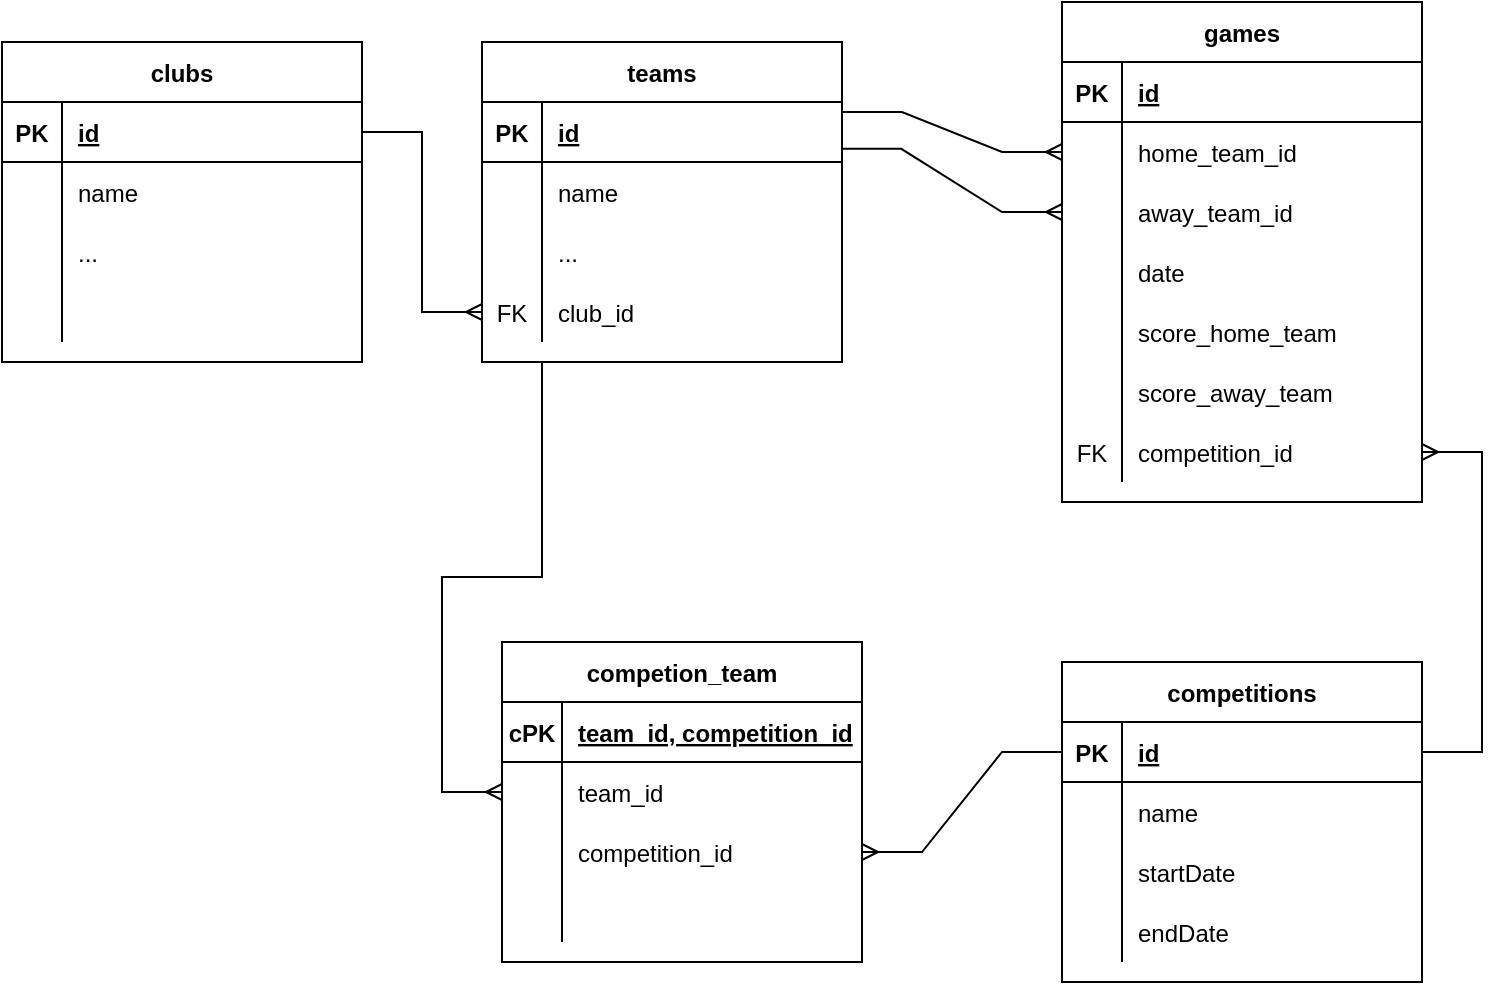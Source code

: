 <mxfile version="20.4.0" type="device"><diagram id="8-ah3-i3xh-Ckj2bm5Py" name="Pagina-1"><mxGraphModel dx="1041" dy="599" grid="1" gridSize="10" guides="1" tooltips="1" connect="1" arrows="1" fold="1" page="1" pageScale="1" pageWidth="827" pageHeight="1169" math="0" shadow="0"><root><mxCell id="0"/><mxCell id="1" parent="0"/><mxCell id="rZpYarJl4wF0iBxII7Xt-1" value="teams" style="shape=table;startSize=30;container=1;collapsible=1;childLayout=tableLayout;fixedRows=1;rowLines=0;fontStyle=1;align=center;resizeLast=1;" vertex="1" parent="1"><mxGeometry x="290" y="220" width="180" height="160" as="geometry"/></mxCell><mxCell id="rZpYarJl4wF0iBxII7Xt-2" value="" style="shape=tableRow;horizontal=0;startSize=0;swimlaneHead=0;swimlaneBody=0;fillColor=none;collapsible=0;dropTarget=0;points=[[0,0.5],[1,0.5]];portConstraint=eastwest;top=0;left=0;right=0;bottom=1;" vertex="1" parent="rZpYarJl4wF0iBxII7Xt-1"><mxGeometry y="30" width="180" height="30" as="geometry"/></mxCell><mxCell id="rZpYarJl4wF0iBxII7Xt-3" value="PK" style="shape=partialRectangle;connectable=0;fillColor=none;top=0;left=0;bottom=0;right=0;fontStyle=1;overflow=hidden;" vertex="1" parent="rZpYarJl4wF0iBxII7Xt-2"><mxGeometry width="30" height="30" as="geometry"><mxRectangle width="30" height="30" as="alternateBounds"/></mxGeometry></mxCell><mxCell id="rZpYarJl4wF0iBxII7Xt-4" value="id" style="shape=partialRectangle;connectable=0;fillColor=none;top=0;left=0;bottom=0;right=0;align=left;spacingLeft=6;fontStyle=5;overflow=hidden;" vertex="1" parent="rZpYarJl4wF0iBxII7Xt-2"><mxGeometry x="30" width="150" height="30" as="geometry"><mxRectangle width="150" height="30" as="alternateBounds"/></mxGeometry></mxCell><mxCell id="rZpYarJl4wF0iBxII7Xt-5" value="" style="shape=tableRow;horizontal=0;startSize=0;swimlaneHead=0;swimlaneBody=0;fillColor=none;collapsible=0;dropTarget=0;points=[[0,0.5],[1,0.5]];portConstraint=eastwest;top=0;left=0;right=0;bottom=0;" vertex="1" parent="rZpYarJl4wF0iBxII7Xt-1"><mxGeometry y="60" width="180" height="30" as="geometry"/></mxCell><mxCell id="rZpYarJl4wF0iBxII7Xt-6" value="" style="shape=partialRectangle;connectable=0;fillColor=none;top=0;left=0;bottom=0;right=0;editable=1;overflow=hidden;" vertex="1" parent="rZpYarJl4wF0iBxII7Xt-5"><mxGeometry width="30" height="30" as="geometry"><mxRectangle width="30" height="30" as="alternateBounds"/></mxGeometry></mxCell><mxCell id="rZpYarJl4wF0iBxII7Xt-7" value="name" style="shape=partialRectangle;connectable=0;fillColor=none;top=0;left=0;bottom=0;right=0;align=left;spacingLeft=6;overflow=hidden;" vertex="1" parent="rZpYarJl4wF0iBxII7Xt-5"><mxGeometry x="30" width="150" height="30" as="geometry"><mxRectangle width="150" height="30" as="alternateBounds"/></mxGeometry></mxCell><mxCell id="rZpYarJl4wF0iBxII7Xt-8" value="" style="shape=tableRow;horizontal=0;startSize=0;swimlaneHead=0;swimlaneBody=0;fillColor=none;collapsible=0;dropTarget=0;points=[[0,0.5],[1,0.5]];portConstraint=eastwest;top=0;left=0;right=0;bottom=0;" vertex="1" parent="rZpYarJl4wF0iBxII7Xt-1"><mxGeometry y="90" width="180" height="30" as="geometry"/></mxCell><mxCell id="rZpYarJl4wF0iBxII7Xt-9" value="" style="shape=partialRectangle;connectable=0;fillColor=none;top=0;left=0;bottom=0;right=0;editable=1;overflow=hidden;" vertex="1" parent="rZpYarJl4wF0iBxII7Xt-8"><mxGeometry width="30" height="30" as="geometry"><mxRectangle width="30" height="30" as="alternateBounds"/></mxGeometry></mxCell><mxCell id="rZpYarJl4wF0iBxII7Xt-10" value="..." style="shape=partialRectangle;connectable=0;fillColor=none;top=0;left=0;bottom=0;right=0;align=left;spacingLeft=6;overflow=hidden;" vertex="1" parent="rZpYarJl4wF0iBxII7Xt-8"><mxGeometry x="30" width="150" height="30" as="geometry"><mxRectangle width="150" height="30" as="alternateBounds"/></mxGeometry></mxCell><mxCell id="rZpYarJl4wF0iBxII7Xt-11" value="" style="shape=tableRow;horizontal=0;startSize=0;swimlaneHead=0;swimlaneBody=0;fillColor=none;collapsible=0;dropTarget=0;points=[[0,0.5],[1,0.5]];portConstraint=eastwest;top=0;left=0;right=0;bottom=0;" vertex="1" parent="rZpYarJl4wF0iBxII7Xt-1"><mxGeometry y="120" width="180" height="30" as="geometry"/></mxCell><mxCell id="rZpYarJl4wF0iBxII7Xt-12" value="FK" style="shape=partialRectangle;connectable=0;fillColor=none;top=0;left=0;bottom=0;right=0;editable=1;overflow=hidden;" vertex="1" parent="rZpYarJl4wF0iBxII7Xt-11"><mxGeometry width="30" height="30" as="geometry"><mxRectangle width="30" height="30" as="alternateBounds"/></mxGeometry></mxCell><mxCell id="rZpYarJl4wF0iBxII7Xt-13" value="club_id" style="shape=partialRectangle;connectable=0;fillColor=none;top=0;left=0;bottom=0;right=0;align=left;spacingLeft=6;overflow=hidden;" vertex="1" parent="rZpYarJl4wF0iBxII7Xt-11"><mxGeometry x="30" width="150" height="30" as="geometry"><mxRectangle width="150" height="30" as="alternateBounds"/></mxGeometry></mxCell><mxCell id="rZpYarJl4wF0iBxII7Xt-14" value="games" style="shape=table;startSize=30;container=1;collapsible=1;childLayout=tableLayout;fixedRows=1;rowLines=0;fontStyle=1;align=center;resizeLast=1;" vertex="1" parent="1"><mxGeometry x="580" y="200" width="180" height="250" as="geometry"/></mxCell><mxCell id="rZpYarJl4wF0iBxII7Xt-15" value="" style="shape=tableRow;horizontal=0;startSize=0;swimlaneHead=0;swimlaneBody=0;fillColor=none;collapsible=0;dropTarget=0;points=[[0,0.5],[1,0.5]];portConstraint=eastwest;top=0;left=0;right=0;bottom=1;" vertex="1" parent="rZpYarJl4wF0iBxII7Xt-14"><mxGeometry y="30" width="180" height="30" as="geometry"/></mxCell><mxCell id="rZpYarJl4wF0iBxII7Xt-16" value="PK" style="shape=partialRectangle;connectable=0;fillColor=none;top=0;left=0;bottom=0;right=0;fontStyle=1;overflow=hidden;" vertex="1" parent="rZpYarJl4wF0iBxII7Xt-15"><mxGeometry width="30" height="30" as="geometry"><mxRectangle width="30" height="30" as="alternateBounds"/></mxGeometry></mxCell><mxCell id="rZpYarJl4wF0iBxII7Xt-17" value="id" style="shape=partialRectangle;connectable=0;fillColor=none;top=0;left=0;bottom=0;right=0;align=left;spacingLeft=6;fontStyle=5;overflow=hidden;" vertex="1" parent="rZpYarJl4wF0iBxII7Xt-15"><mxGeometry x="30" width="150" height="30" as="geometry"><mxRectangle width="150" height="30" as="alternateBounds"/></mxGeometry></mxCell><mxCell id="rZpYarJl4wF0iBxII7Xt-18" value="" style="shape=tableRow;horizontal=0;startSize=0;swimlaneHead=0;swimlaneBody=0;fillColor=none;collapsible=0;dropTarget=0;points=[[0,0.5],[1,0.5]];portConstraint=eastwest;top=0;left=0;right=0;bottom=0;" vertex="1" parent="rZpYarJl4wF0iBxII7Xt-14"><mxGeometry y="60" width="180" height="30" as="geometry"/></mxCell><mxCell id="rZpYarJl4wF0iBxII7Xt-19" value="" style="shape=partialRectangle;connectable=0;fillColor=none;top=0;left=0;bottom=0;right=0;editable=1;overflow=hidden;" vertex="1" parent="rZpYarJl4wF0iBxII7Xt-18"><mxGeometry width="30" height="30" as="geometry"><mxRectangle width="30" height="30" as="alternateBounds"/></mxGeometry></mxCell><mxCell id="rZpYarJl4wF0iBxII7Xt-20" value="home_team_id" style="shape=partialRectangle;connectable=0;fillColor=none;top=0;left=0;bottom=0;right=0;align=left;spacingLeft=6;overflow=hidden;" vertex="1" parent="rZpYarJl4wF0iBxII7Xt-18"><mxGeometry x="30" width="150" height="30" as="geometry"><mxRectangle width="150" height="30" as="alternateBounds"/></mxGeometry></mxCell><mxCell id="rZpYarJl4wF0iBxII7Xt-21" value="" style="shape=tableRow;horizontal=0;startSize=0;swimlaneHead=0;swimlaneBody=0;fillColor=none;collapsible=0;dropTarget=0;points=[[0,0.5],[1,0.5]];portConstraint=eastwest;top=0;left=0;right=0;bottom=0;" vertex="1" parent="rZpYarJl4wF0iBxII7Xt-14"><mxGeometry y="90" width="180" height="30" as="geometry"/></mxCell><mxCell id="rZpYarJl4wF0iBxII7Xt-22" value="" style="shape=partialRectangle;connectable=0;fillColor=none;top=0;left=0;bottom=0;right=0;editable=1;overflow=hidden;" vertex="1" parent="rZpYarJl4wF0iBxII7Xt-21"><mxGeometry width="30" height="30" as="geometry"><mxRectangle width="30" height="30" as="alternateBounds"/></mxGeometry></mxCell><mxCell id="rZpYarJl4wF0iBxII7Xt-23" value="away_team_id" style="shape=partialRectangle;connectable=0;fillColor=none;top=0;left=0;bottom=0;right=0;align=left;spacingLeft=6;overflow=hidden;" vertex="1" parent="rZpYarJl4wF0iBxII7Xt-21"><mxGeometry x="30" width="150" height="30" as="geometry"><mxRectangle width="150" height="30" as="alternateBounds"/></mxGeometry></mxCell><mxCell id="rZpYarJl4wF0iBxII7Xt-24" value="" style="shape=tableRow;horizontal=0;startSize=0;swimlaneHead=0;swimlaneBody=0;fillColor=none;collapsible=0;dropTarget=0;points=[[0,0.5],[1,0.5]];portConstraint=eastwest;top=0;left=0;right=0;bottom=0;" vertex="1" parent="rZpYarJl4wF0iBxII7Xt-14"><mxGeometry y="120" width="180" height="30" as="geometry"/></mxCell><mxCell id="rZpYarJl4wF0iBxII7Xt-25" value="" style="shape=partialRectangle;connectable=0;fillColor=none;top=0;left=0;bottom=0;right=0;editable=1;overflow=hidden;" vertex="1" parent="rZpYarJl4wF0iBxII7Xt-24"><mxGeometry width="30" height="30" as="geometry"><mxRectangle width="30" height="30" as="alternateBounds"/></mxGeometry></mxCell><mxCell id="rZpYarJl4wF0iBxII7Xt-26" value="date" style="shape=partialRectangle;connectable=0;fillColor=none;top=0;left=0;bottom=0;right=0;align=left;spacingLeft=6;overflow=hidden;" vertex="1" parent="rZpYarJl4wF0iBxII7Xt-24"><mxGeometry x="30" width="150" height="30" as="geometry"><mxRectangle width="150" height="30" as="alternateBounds"/></mxGeometry></mxCell><mxCell id="rZpYarJl4wF0iBxII7Xt-29" style="shape=tableRow;horizontal=0;startSize=0;swimlaneHead=0;swimlaneBody=0;fillColor=none;collapsible=0;dropTarget=0;points=[[0,0.5],[1,0.5]];portConstraint=eastwest;top=0;left=0;right=0;bottom=0;" vertex="1" parent="rZpYarJl4wF0iBxII7Xt-14"><mxGeometry y="150" width="180" height="30" as="geometry"/></mxCell><mxCell id="rZpYarJl4wF0iBxII7Xt-30" style="shape=partialRectangle;connectable=0;fillColor=none;top=0;left=0;bottom=0;right=0;editable=1;overflow=hidden;" vertex="1" parent="rZpYarJl4wF0iBxII7Xt-29"><mxGeometry width="30" height="30" as="geometry"><mxRectangle width="30" height="30" as="alternateBounds"/></mxGeometry></mxCell><mxCell id="rZpYarJl4wF0iBxII7Xt-31" value="score_home_team" style="shape=partialRectangle;connectable=0;fillColor=none;top=0;left=0;bottom=0;right=0;align=left;spacingLeft=6;overflow=hidden;" vertex="1" parent="rZpYarJl4wF0iBxII7Xt-29"><mxGeometry x="30" width="150" height="30" as="geometry"><mxRectangle width="150" height="30" as="alternateBounds"/></mxGeometry></mxCell><mxCell id="rZpYarJl4wF0iBxII7Xt-32" style="shape=tableRow;horizontal=0;startSize=0;swimlaneHead=0;swimlaneBody=0;fillColor=none;collapsible=0;dropTarget=0;points=[[0,0.5],[1,0.5]];portConstraint=eastwest;top=0;left=0;right=0;bottom=0;" vertex="1" parent="rZpYarJl4wF0iBxII7Xt-14"><mxGeometry y="180" width="180" height="30" as="geometry"/></mxCell><mxCell id="rZpYarJl4wF0iBxII7Xt-33" style="shape=partialRectangle;connectable=0;fillColor=none;top=0;left=0;bottom=0;right=0;editable=1;overflow=hidden;" vertex="1" parent="rZpYarJl4wF0iBxII7Xt-32"><mxGeometry width="30" height="30" as="geometry"><mxRectangle width="30" height="30" as="alternateBounds"/></mxGeometry></mxCell><mxCell id="rZpYarJl4wF0iBxII7Xt-34" value="score_away_team" style="shape=partialRectangle;connectable=0;fillColor=none;top=0;left=0;bottom=0;right=0;align=left;spacingLeft=6;overflow=hidden;" vertex="1" parent="rZpYarJl4wF0iBxII7Xt-32"><mxGeometry x="30" width="150" height="30" as="geometry"><mxRectangle width="150" height="30" as="alternateBounds"/></mxGeometry></mxCell><mxCell id="rZpYarJl4wF0iBxII7Xt-49" style="shape=tableRow;horizontal=0;startSize=0;swimlaneHead=0;swimlaneBody=0;fillColor=none;collapsible=0;dropTarget=0;points=[[0,0.5],[1,0.5]];portConstraint=eastwest;top=0;left=0;right=0;bottom=0;" vertex="1" parent="rZpYarJl4wF0iBxII7Xt-14"><mxGeometry y="210" width="180" height="30" as="geometry"/></mxCell><mxCell id="rZpYarJl4wF0iBxII7Xt-50" value="FK" style="shape=partialRectangle;connectable=0;fillColor=none;top=0;left=0;bottom=0;right=0;editable=1;overflow=hidden;" vertex="1" parent="rZpYarJl4wF0iBxII7Xt-49"><mxGeometry width="30" height="30" as="geometry"><mxRectangle width="30" height="30" as="alternateBounds"/></mxGeometry></mxCell><mxCell id="rZpYarJl4wF0iBxII7Xt-51" value="competition_id" style="shape=partialRectangle;connectable=0;fillColor=none;top=0;left=0;bottom=0;right=0;align=left;spacingLeft=6;overflow=hidden;" vertex="1" parent="rZpYarJl4wF0iBxII7Xt-49"><mxGeometry x="30" width="150" height="30" as="geometry"><mxRectangle width="150" height="30" as="alternateBounds"/></mxGeometry></mxCell><mxCell id="rZpYarJl4wF0iBxII7Xt-27" value="" style="edgeStyle=entityRelationEdgeStyle;fontSize=12;html=1;endArrow=ERmany;endFill=0;rounded=0;entryX=0;entryY=0.5;entryDx=0;entryDy=0;" edge="1" parent="1" target="rZpYarJl4wF0iBxII7Xt-18"><mxGeometry width="100" height="100" relative="1" as="geometry"><mxPoint x="470" y="255" as="sourcePoint"/><mxPoint x="400" y="250" as="targetPoint"/></mxGeometry></mxCell><mxCell id="rZpYarJl4wF0iBxII7Xt-28" value="" style="edgeStyle=entityRelationEdgeStyle;fontSize=12;html=1;endArrow=ERmany;rounded=0;exitX=0.998;exitY=0.781;exitDx=0;exitDy=0;entryX=0;entryY=0.5;entryDx=0;entryDy=0;exitPerimeter=0;" edge="1" parent="1" source="rZpYarJl4wF0iBxII7Xt-2" target="rZpYarJl4wF0iBxII7Xt-21"><mxGeometry width="100" height="100" relative="1" as="geometry"><mxPoint x="300" y="350" as="sourcePoint"/><mxPoint x="400" y="250" as="targetPoint"/></mxGeometry></mxCell><mxCell id="rZpYarJl4wF0iBxII7Xt-35" value="competitions" style="shape=table;startSize=30;container=1;collapsible=1;childLayout=tableLayout;fixedRows=1;rowLines=0;fontStyle=1;align=center;resizeLast=1;" vertex="1" parent="1"><mxGeometry x="580" y="530" width="180" height="160" as="geometry"/></mxCell><mxCell id="rZpYarJl4wF0iBxII7Xt-36" value="" style="shape=tableRow;horizontal=0;startSize=0;swimlaneHead=0;swimlaneBody=0;fillColor=none;collapsible=0;dropTarget=0;points=[[0,0.5],[1,0.5]];portConstraint=eastwest;top=0;left=0;right=0;bottom=1;" vertex="1" parent="rZpYarJl4wF0iBxII7Xt-35"><mxGeometry y="30" width="180" height="30" as="geometry"/></mxCell><mxCell id="rZpYarJl4wF0iBxII7Xt-37" value="PK" style="shape=partialRectangle;connectable=0;fillColor=none;top=0;left=0;bottom=0;right=0;fontStyle=1;overflow=hidden;" vertex="1" parent="rZpYarJl4wF0iBxII7Xt-36"><mxGeometry width="30" height="30" as="geometry"><mxRectangle width="30" height="30" as="alternateBounds"/></mxGeometry></mxCell><mxCell id="rZpYarJl4wF0iBxII7Xt-38" value="id" style="shape=partialRectangle;connectable=0;fillColor=none;top=0;left=0;bottom=0;right=0;align=left;spacingLeft=6;fontStyle=5;overflow=hidden;" vertex="1" parent="rZpYarJl4wF0iBxII7Xt-36"><mxGeometry x="30" width="150" height="30" as="geometry"><mxRectangle width="150" height="30" as="alternateBounds"/></mxGeometry></mxCell><mxCell id="rZpYarJl4wF0iBxII7Xt-39" value="" style="shape=tableRow;horizontal=0;startSize=0;swimlaneHead=0;swimlaneBody=0;fillColor=none;collapsible=0;dropTarget=0;points=[[0,0.5],[1,0.5]];portConstraint=eastwest;top=0;left=0;right=0;bottom=0;" vertex="1" parent="rZpYarJl4wF0iBxII7Xt-35"><mxGeometry y="60" width="180" height="30" as="geometry"/></mxCell><mxCell id="rZpYarJl4wF0iBxII7Xt-40" value="" style="shape=partialRectangle;connectable=0;fillColor=none;top=0;left=0;bottom=0;right=0;editable=1;overflow=hidden;" vertex="1" parent="rZpYarJl4wF0iBxII7Xt-39"><mxGeometry width="30" height="30" as="geometry"><mxRectangle width="30" height="30" as="alternateBounds"/></mxGeometry></mxCell><mxCell id="rZpYarJl4wF0iBxII7Xt-41" value="name" style="shape=partialRectangle;connectable=0;fillColor=none;top=0;left=0;bottom=0;right=0;align=left;spacingLeft=6;overflow=hidden;" vertex="1" parent="rZpYarJl4wF0iBxII7Xt-39"><mxGeometry x="30" width="150" height="30" as="geometry"><mxRectangle width="150" height="30" as="alternateBounds"/></mxGeometry></mxCell><mxCell id="rZpYarJl4wF0iBxII7Xt-42" value="" style="shape=tableRow;horizontal=0;startSize=0;swimlaneHead=0;swimlaneBody=0;fillColor=none;collapsible=0;dropTarget=0;points=[[0,0.5],[1,0.5]];portConstraint=eastwest;top=0;left=0;right=0;bottom=0;" vertex="1" parent="rZpYarJl4wF0iBxII7Xt-35"><mxGeometry y="90" width="180" height="30" as="geometry"/></mxCell><mxCell id="rZpYarJl4wF0iBxII7Xt-43" value="" style="shape=partialRectangle;connectable=0;fillColor=none;top=0;left=0;bottom=0;right=0;editable=1;overflow=hidden;" vertex="1" parent="rZpYarJl4wF0iBxII7Xt-42"><mxGeometry width="30" height="30" as="geometry"><mxRectangle width="30" height="30" as="alternateBounds"/></mxGeometry></mxCell><mxCell id="rZpYarJl4wF0iBxII7Xt-44" value="startDate" style="shape=partialRectangle;connectable=0;fillColor=none;top=0;left=0;bottom=0;right=0;align=left;spacingLeft=6;overflow=hidden;" vertex="1" parent="rZpYarJl4wF0iBxII7Xt-42"><mxGeometry x="30" width="150" height="30" as="geometry"><mxRectangle width="150" height="30" as="alternateBounds"/></mxGeometry></mxCell><mxCell id="rZpYarJl4wF0iBxII7Xt-45" value="" style="shape=tableRow;horizontal=0;startSize=0;swimlaneHead=0;swimlaneBody=0;fillColor=none;collapsible=0;dropTarget=0;points=[[0,0.5],[1,0.5]];portConstraint=eastwest;top=0;left=0;right=0;bottom=0;" vertex="1" parent="rZpYarJl4wF0iBxII7Xt-35"><mxGeometry y="120" width="180" height="30" as="geometry"/></mxCell><mxCell id="rZpYarJl4wF0iBxII7Xt-46" value="" style="shape=partialRectangle;connectable=0;fillColor=none;top=0;left=0;bottom=0;right=0;editable=1;overflow=hidden;" vertex="1" parent="rZpYarJl4wF0iBxII7Xt-45"><mxGeometry width="30" height="30" as="geometry"><mxRectangle width="30" height="30" as="alternateBounds"/></mxGeometry></mxCell><mxCell id="rZpYarJl4wF0iBxII7Xt-47" value="endDate" style="shape=partialRectangle;connectable=0;fillColor=none;top=0;left=0;bottom=0;right=0;align=left;spacingLeft=6;overflow=hidden;" vertex="1" parent="rZpYarJl4wF0iBxII7Xt-45"><mxGeometry x="30" width="150" height="30" as="geometry"><mxRectangle width="150" height="30" as="alternateBounds"/></mxGeometry></mxCell><mxCell id="rZpYarJl4wF0iBxII7Xt-48" value="" style="edgeStyle=entityRelationEdgeStyle;fontSize=12;html=1;endArrow=ERmany;rounded=0;exitX=1;exitY=0.5;exitDx=0;exitDy=0;entryX=1;entryY=0.5;entryDx=0;entryDy=0;" edge="1" parent="1" source="rZpYarJl4wF0iBxII7Xt-36" target="rZpYarJl4wF0iBxII7Xt-49"><mxGeometry width="100" height="100" relative="1" as="geometry"><mxPoint x="300" y="520" as="sourcePoint"/><mxPoint x="400" y="420" as="targetPoint"/></mxGeometry></mxCell><mxCell id="rZpYarJl4wF0iBxII7Xt-52" value="clubs" style="shape=table;startSize=30;container=1;collapsible=1;childLayout=tableLayout;fixedRows=1;rowLines=0;fontStyle=1;align=center;resizeLast=1;" vertex="1" parent="1"><mxGeometry x="50" y="220" width="180" height="160" as="geometry"/></mxCell><mxCell id="rZpYarJl4wF0iBxII7Xt-53" value="" style="shape=tableRow;horizontal=0;startSize=0;swimlaneHead=0;swimlaneBody=0;fillColor=none;collapsible=0;dropTarget=0;points=[[0,0.5],[1,0.5]];portConstraint=eastwest;top=0;left=0;right=0;bottom=1;" vertex="1" parent="rZpYarJl4wF0iBxII7Xt-52"><mxGeometry y="30" width="180" height="30" as="geometry"/></mxCell><mxCell id="rZpYarJl4wF0iBxII7Xt-54" value="PK" style="shape=partialRectangle;connectable=0;fillColor=none;top=0;left=0;bottom=0;right=0;fontStyle=1;overflow=hidden;" vertex="1" parent="rZpYarJl4wF0iBxII7Xt-53"><mxGeometry width="30" height="30" as="geometry"><mxRectangle width="30" height="30" as="alternateBounds"/></mxGeometry></mxCell><mxCell id="rZpYarJl4wF0iBxII7Xt-55" value="id" style="shape=partialRectangle;connectable=0;fillColor=none;top=0;left=0;bottom=0;right=0;align=left;spacingLeft=6;fontStyle=5;overflow=hidden;" vertex="1" parent="rZpYarJl4wF0iBxII7Xt-53"><mxGeometry x="30" width="150" height="30" as="geometry"><mxRectangle width="150" height="30" as="alternateBounds"/></mxGeometry></mxCell><mxCell id="rZpYarJl4wF0iBxII7Xt-56" value="" style="shape=tableRow;horizontal=0;startSize=0;swimlaneHead=0;swimlaneBody=0;fillColor=none;collapsible=0;dropTarget=0;points=[[0,0.5],[1,0.5]];portConstraint=eastwest;top=0;left=0;right=0;bottom=0;" vertex="1" parent="rZpYarJl4wF0iBxII7Xt-52"><mxGeometry y="60" width="180" height="30" as="geometry"/></mxCell><mxCell id="rZpYarJl4wF0iBxII7Xt-57" value="" style="shape=partialRectangle;connectable=0;fillColor=none;top=0;left=0;bottom=0;right=0;editable=1;overflow=hidden;" vertex="1" parent="rZpYarJl4wF0iBxII7Xt-56"><mxGeometry width="30" height="30" as="geometry"><mxRectangle width="30" height="30" as="alternateBounds"/></mxGeometry></mxCell><mxCell id="rZpYarJl4wF0iBxII7Xt-58" value="name" style="shape=partialRectangle;connectable=0;fillColor=none;top=0;left=0;bottom=0;right=0;align=left;spacingLeft=6;overflow=hidden;" vertex="1" parent="rZpYarJl4wF0iBxII7Xt-56"><mxGeometry x="30" width="150" height="30" as="geometry"><mxRectangle width="150" height="30" as="alternateBounds"/></mxGeometry></mxCell><mxCell id="rZpYarJl4wF0iBxII7Xt-59" value="" style="shape=tableRow;horizontal=0;startSize=0;swimlaneHead=0;swimlaneBody=0;fillColor=none;collapsible=0;dropTarget=0;points=[[0,0.5],[1,0.5]];portConstraint=eastwest;top=0;left=0;right=0;bottom=0;" vertex="1" parent="rZpYarJl4wF0iBxII7Xt-52"><mxGeometry y="90" width="180" height="30" as="geometry"/></mxCell><mxCell id="rZpYarJl4wF0iBxII7Xt-60" value="" style="shape=partialRectangle;connectable=0;fillColor=none;top=0;left=0;bottom=0;right=0;editable=1;overflow=hidden;" vertex="1" parent="rZpYarJl4wF0iBxII7Xt-59"><mxGeometry width="30" height="30" as="geometry"><mxRectangle width="30" height="30" as="alternateBounds"/></mxGeometry></mxCell><mxCell id="rZpYarJl4wF0iBxII7Xt-61" value="..." style="shape=partialRectangle;connectable=0;fillColor=none;top=0;left=0;bottom=0;right=0;align=left;spacingLeft=6;overflow=hidden;" vertex="1" parent="rZpYarJl4wF0iBxII7Xt-59"><mxGeometry x="30" width="150" height="30" as="geometry"><mxRectangle width="150" height="30" as="alternateBounds"/></mxGeometry></mxCell><mxCell id="rZpYarJl4wF0iBxII7Xt-62" value="" style="shape=tableRow;horizontal=0;startSize=0;swimlaneHead=0;swimlaneBody=0;fillColor=none;collapsible=0;dropTarget=0;points=[[0,0.5],[1,0.5]];portConstraint=eastwest;top=0;left=0;right=0;bottom=0;" vertex="1" parent="rZpYarJl4wF0iBxII7Xt-52"><mxGeometry y="120" width="180" height="30" as="geometry"/></mxCell><mxCell id="rZpYarJl4wF0iBxII7Xt-63" value="" style="shape=partialRectangle;connectable=0;fillColor=none;top=0;left=0;bottom=0;right=0;editable=1;overflow=hidden;" vertex="1" parent="rZpYarJl4wF0iBxII7Xt-62"><mxGeometry width="30" height="30" as="geometry"><mxRectangle width="30" height="30" as="alternateBounds"/></mxGeometry></mxCell><mxCell id="rZpYarJl4wF0iBxII7Xt-64" value="" style="shape=partialRectangle;connectable=0;fillColor=none;top=0;left=0;bottom=0;right=0;align=left;spacingLeft=6;overflow=hidden;" vertex="1" parent="rZpYarJl4wF0iBxII7Xt-62"><mxGeometry x="30" width="150" height="30" as="geometry"><mxRectangle width="150" height="30" as="alternateBounds"/></mxGeometry></mxCell><mxCell id="rZpYarJl4wF0iBxII7Xt-65" value="" style="edgeStyle=entityRelationEdgeStyle;fontSize=12;html=1;endArrow=ERmany;rounded=0;entryX=0;entryY=0.5;entryDx=0;entryDy=0;exitX=1;exitY=0.5;exitDx=0;exitDy=0;" edge="1" parent="1" source="rZpYarJl4wF0iBxII7Xt-53" target="rZpYarJl4wF0iBxII7Xt-11"><mxGeometry width="100" height="100" relative="1" as="geometry"><mxPoint x="80" y="65" as="sourcePoint"/><mxPoint x="290" y="270" as="targetPoint"/></mxGeometry></mxCell><mxCell id="rZpYarJl4wF0iBxII7Xt-66" value="competion_team" style="shape=table;startSize=30;container=1;collapsible=1;childLayout=tableLayout;fixedRows=1;rowLines=0;fontStyle=1;align=center;resizeLast=1;" vertex="1" parent="1"><mxGeometry x="300" y="520" width="180" height="160" as="geometry"/></mxCell><mxCell id="rZpYarJl4wF0iBxII7Xt-67" value="" style="shape=tableRow;horizontal=0;startSize=0;swimlaneHead=0;swimlaneBody=0;fillColor=none;collapsible=0;dropTarget=0;points=[[0,0.5],[1,0.5]];portConstraint=eastwest;top=0;left=0;right=0;bottom=1;" vertex="1" parent="rZpYarJl4wF0iBxII7Xt-66"><mxGeometry y="30" width="180" height="30" as="geometry"/></mxCell><mxCell id="rZpYarJl4wF0iBxII7Xt-68" value="cPK" style="shape=partialRectangle;connectable=0;fillColor=none;top=0;left=0;bottom=0;right=0;fontStyle=1;overflow=hidden;" vertex="1" parent="rZpYarJl4wF0iBxII7Xt-67"><mxGeometry width="30" height="30" as="geometry"><mxRectangle width="30" height="30" as="alternateBounds"/></mxGeometry></mxCell><mxCell id="rZpYarJl4wF0iBxII7Xt-69" value="team_id, competition_id" style="shape=partialRectangle;connectable=0;fillColor=none;top=0;left=0;bottom=0;right=0;align=left;spacingLeft=6;fontStyle=5;overflow=hidden;" vertex="1" parent="rZpYarJl4wF0iBxII7Xt-67"><mxGeometry x="30" width="150" height="30" as="geometry"><mxRectangle width="150" height="30" as="alternateBounds"/></mxGeometry></mxCell><mxCell id="rZpYarJl4wF0iBxII7Xt-70" value="" style="shape=tableRow;horizontal=0;startSize=0;swimlaneHead=0;swimlaneBody=0;fillColor=none;collapsible=0;dropTarget=0;points=[[0,0.5],[1,0.5]];portConstraint=eastwest;top=0;left=0;right=0;bottom=0;" vertex="1" parent="rZpYarJl4wF0iBxII7Xt-66"><mxGeometry y="60" width="180" height="30" as="geometry"/></mxCell><mxCell id="rZpYarJl4wF0iBxII7Xt-71" value="" style="shape=partialRectangle;connectable=0;fillColor=none;top=0;left=0;bottom=0;right=0;editable=1;overflow=hidden;" vertex="1" parent="rZpYarJl4wF0iBxII7Xt-70"><mxGeometry width="30" height="30" as="geometry"><mxRectangle width="30" height="30" as="alternateBounds"/></mxGeometry></mxCell><mxCell id="rZpYarJl4wF0iBxII7Xt-72" value="team_id" style="shape=partialRectangle;connectable=0;fillColor=none;top=0;left=0;bottom=0;right=0;align=left;spacingLeft=6;overflow=hidden;" vertex="1" parent="rZpYarJl4wF0iBxII7Xt-70"><mxGeometry x="30" width="150" height="30" as="geometry"><mxRectangle width="150" height="30" as="alternateBounds"/></mxGeometry></mxCell><mxCell id="rZpYarJl4wF0iBxII7Xt-73" value="" style="shape=tableRow;horizontal=0;startSize=0;swimlaneHead=0;swimlaneBody=0;fillColor=none;collapsible=0;dropTarget=0;points=[[0,0.5],[1,0.5]];portConstraint=eastwest;top=0;left=0;right=0;bottom=0;" vertex="1" parent="rZpYarJl4wF0iBxII7Xt-66"><mxGeometry y="90" width="180" height="30" as="geometry"/></mxCell><mxCell id="rZpYarJl4wF0iBxII7Xt-74" value="" style="shape=partialRectangle;connectable=0;fillColor=none;top=0;left=0;bottom=0;right=0;editable=1;overflow=hidden;" vertex="1" parent="rZpYarJl4wF0iBxII7Xt-73"><mxGeometry width="30" height="30" as="geometry"><mxRectangle width="30" height="30" as="alternateBounds"/></mxGeometry></mxCell><mxCell id="rZpYarJl4wF0iBxII7Xt-75" value="competition_id" style="shape=partialRectangle;connectable=0;fillColor=none;top=0;left=0;bottom=0;right=0;align=left;spacingLeft=6;overflow=hidden;" vertex="1" parent="rZpYarJl4wF0iBxII7Xt-73"><mxGeometry x="30" width="150" height="30" as="geometry"><mxRectangle width="150" height="30" as="alternateBounds"/></mxGeometry></mxCell><mxCell id="rZpYarJl4wF0iBxII7Xt-76" value="" style="shape=tableRow;horizontal=0;startSize=0;swimlaneHead=0;swimlaneBody=0;fillColor=none;collapsible=0;dropTarget=0;points=[[0,0.5],[1,0.5]];portConstraint=eastwest;top=0;left=0;right=0;bottom=0;" vertex="1" parent="rZpYarJl4wF0iBxII7Xt-66"><mxGeometry y="120" width="180" height="30" as="geometry"/></mxCell><mxCell id="rZpYarJl4wF0iBxII7Xt-77" value="" style="shape=partialRectangle;connectable=0;fillColor=none;top=0;left=0;bottom=0;right=0;editable=1;overflow=hidden;" vertex="1" parent="rZpYarJl4wF0iBxII7Xt-76"><mxGeometry width="30" height="30" as="geometry"><mxRectangle width="30" height="30" as="alternateBounds"/></mxGeometry></mxCell><mxCell id="rZpYarJl4wF0iBxII7Xt-78" value="" style="shape=partialRectangle;connectable=0;fillColor=none;top=0;left=0;bottom=0;right=0;align=left;spacingLeft=6;overflow=hidden;" vertex="1" parent="rZpYarJl4wF0iBxII7Xt-76"><mxGeometry x="30" width="150" height="30" as="geometry"><mxRectangle width="150" height="30" as="alternateBounds"/></mxGeometry></mxCell><mxCell id="rZpYarJl4wF0iBxII7Xt-79" value="" style="edgeStyle=entityRelationEdgeStyle;fontSize=12;html=1;endArrow=ERmany;rounded=0;exitX=0;exitY=1;exitDx=0;exitDy=0;entryX=0;entryY=0.5;entryDx=0;entryDy=0;" edge="1" parent="1" source="rZpYarJl4wF0iBxII7Xt-1" target="rZpYarJl4wF0iBxII7Xt-70"><mxGeometry width="100" height="100" relative="1" as="geometry"><mxPoint x="240" y="420" as="sourcePoint"/><mxPoint x="340" y="320" as="targetPoint"/></mxGeometry></mxCell><mxCell id="rZpYarJl4wF0iBxII7Xt-80" value="" style="edgeStyle=entityRelationEdgeStyle;fontSize=12;html=1;endArrow=ERmany;rounded=0;exitX=0;exitY=0.5;exitDx=0;exitDy=0;entryX=1;entryY=0.5;entryDx=0;entryDy=0;" edge="1" parent="1" source="rZpYarJl4wF0iBxII7Xt-36" target="rZpYarJl4wF0iBxII7Xt-73"><mxGeometry width="100" height="100" relative="1" as="geometry"><mxPoint x="240" y="420" as="sourcePoint"/><mxPoint x="340" y="320" as="targetPoint"/></mxGeometry></mxCell></root></mxGraphModel></diagram></mxfile>